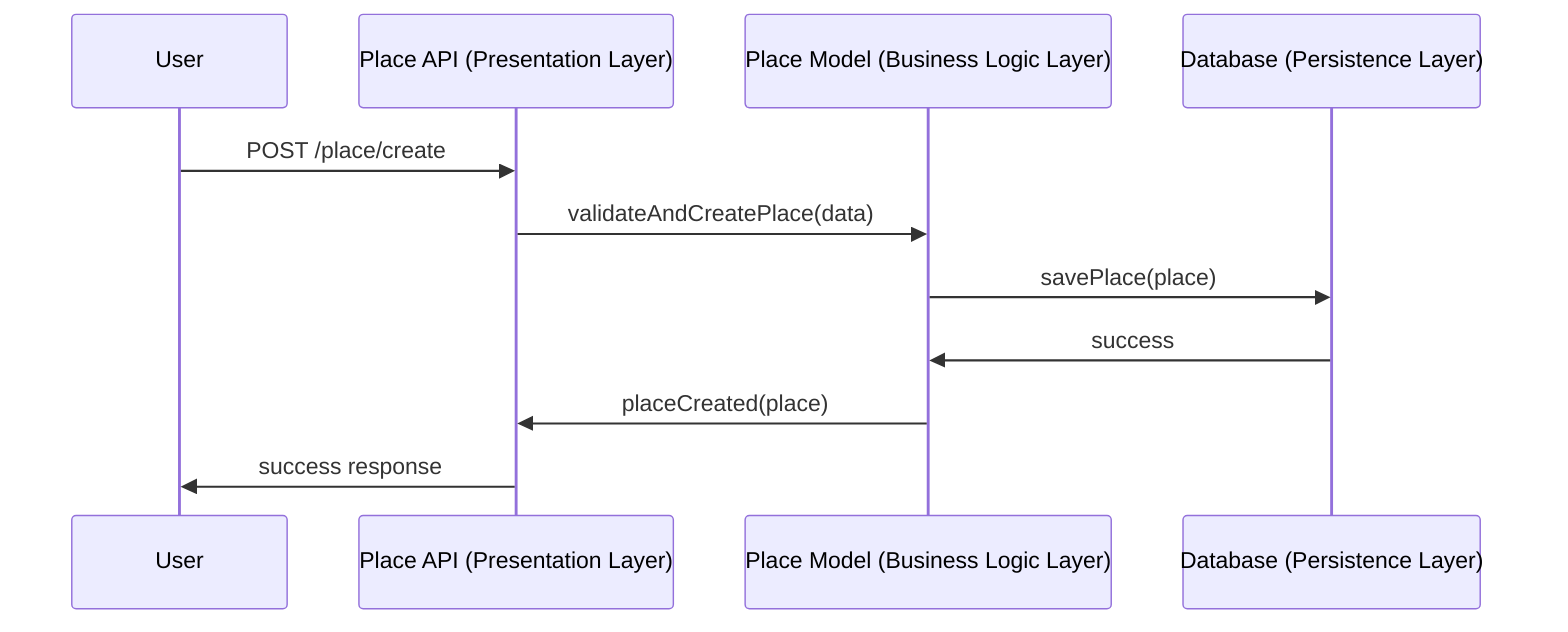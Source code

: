 sequenceDiagram
    participant User as User
    participant API as Place API (Presentation Layer)
    participant BL as Place Model (Business Logic Layer)
    participant DB as Database (Persistence Layer)
    
    User->>API: POST /place/create
    API->>BL: validateAndCreatePlace(data)
    BL->>DB: savePlace(place)
    DB->>BL: success
    BL->>API: placeCreated(place)
    API->>User: success response